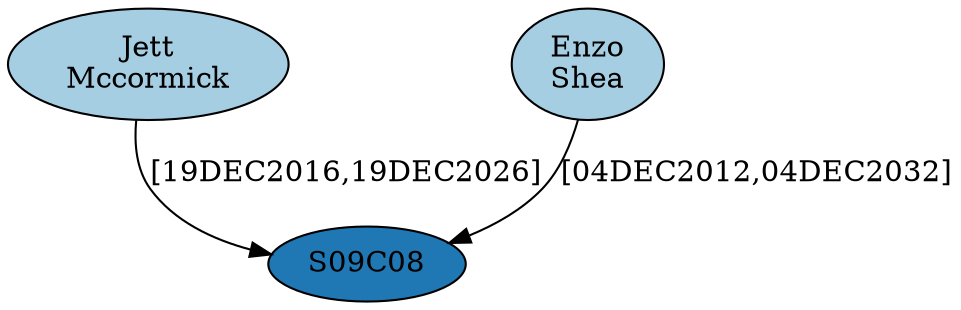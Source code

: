 digraph G {
layout=dot
node[colorscheme=paired8, style=filled, color=black]
"I23074"[fillcolor= "1",label= "Jett\nMccormick"]
"I06380"[fillcolor= "1",label= "Enzo\nShea"]
"R04P04S09C08"[fillcolor= "2",label= "S09C08"]
"I06380" -> "R04P04S09C08"[label= "[04DEC2012,04DEC2032]"]
"I23074" -> "R04P04S09C08"[label= "[19DEC2016,19DEC2026]"]
}
